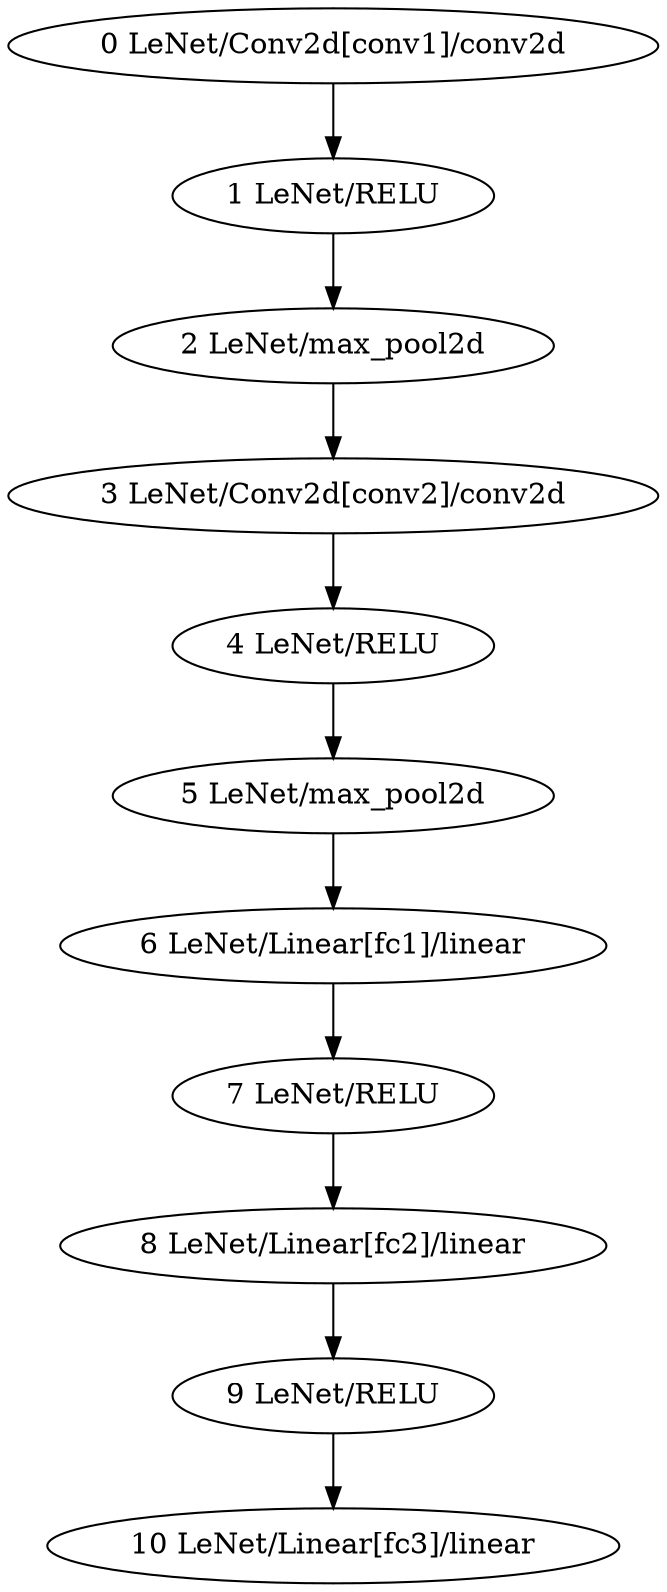 strict digraph  {
"0 LeNet/Conv2d[conv1]/conv2d" [id=0, scope="LeNet/Conv2d[conv1]", type=conv2d];
"1 LeNet/RELU" [id=1, scope=LeNet, type=RELU];
"2 LeNet/max_pool2d" [id=2, scope=LeNet, type=max_pool2d];
"3 LeNet/Conv2d[conv2]/conv2d" [id=3, scope="LeNet/Conv2d[conv2]", type=conv2d];
"4 LeNet/RELU" [id=4, scope=LeNet, type=RELU];
"5 LeNet/max_pool2d" [id=5, scope=LeNet, type=max_pool2d];
"6 LeNet/Linear[fc1]/linear" [id=6, scope="LeNet/Linear[fc1]", type=linear];
"7 LeNet/RELU" [id=7, scope=LeNet, type=RELU];
"8 LeNet/Linear[fc2]/linear" [id=8, scope="LeNet/Linear[fc2]", type=linear];
"9 LeNet/RELU" [id=9, scope=LeNet, type=RELU];
"10 LeNet/Linear[fc3]/linear" [id=10, scope="LeNet/Linear[fc3]", type=linear];
"0 LeNet/Conv2d[conv1]/conv2d" -> "1 LeNet/RELU";
"1 LeNet/RELU" -> "2 LeNet/max_pool2d";
"2 LeNet/max_pool2d" -> "3 LeNet/Conv2d[conv2]/conv2d";
"3 LeNet/Conv2d[conv2]/conv2d" -> "4 LeNet/RELU";
"4 LeNet/RELU" -> "5 LeNet/max_pool2d";
"5 LeNet/max_pool2d" -> "6 LeNet/Linear[fc1]/linear";
"6 LeNet/Linear[fc1]/linear" -> "7 LeNet/RELU";
"7 LeNet/RELU" -> "8 LeNet/Linear[fc2]/linear";
"8 LeNet/Linear[fc2]/linear" -> "9 LeNet/RELU";
"9 LeNet/RELU" -> "10 LeNet/Linear[fc3]/linear";
}
